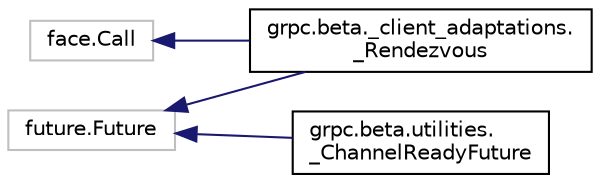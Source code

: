 digraph "Graphical Class Hierarchy"
{
 // LATEX_PDF_SIZE
  edge [fontname="Helvetica",fontsize="10",labelfontname="Helvetica",labelfontsize="10"];
  node [fontname="Helvetica",fontsize="10",shape=record];
  rankdir="LR";
  Node2539 [label="face.Call",height=0.2,width=0.4,color="grey75", fillcolor="white", style="filled",tooltip=" "];
  Node2539 -> Node0 [dir="back",color="midnightblue",fontsize="10",style="solid",fontname="Helvetica"];
  Node0 [label="grpc.beta._client_adaptations.\l_Rendezvous",height=0.2,width=0.4,color="black", fillcolor="white", style="filled",URL="$classgrpc_1_1beta_1_1__client__adaptations_1_1__Rendezvous.html",tooltip=" "];
  Node6235 [label="future.Future",height=0.2,width=0.4,color="grey75", fillcolor="white", style="filled",tooltip=" "];
  Node6235 -> Node0 [dir="back",color="midnightblue",fontsize="10",style="solid",fontname="Helvetica"];
  Node6235 -> Node6236 [dir="back",color="midnightblue",fontsize="10",style="solid",fontname="Helvetica"];
  Node6236 [label="grpc.beta.utilities.\l_ChannelReadyFuture",height=0.2,width=0.4,color="black", fillcolor="white", style="filled",URL="$classgrpc_1_1beta_1_1utilities_1_1__ChannelReadyFuture.html",tooltip=" "];
}
